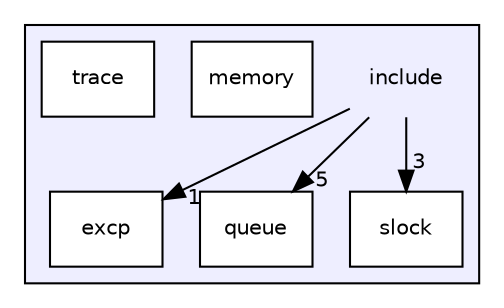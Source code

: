 digraph "include" {
  compound=true
  node [ fontsize="10", fontname="Helvetica"];
  edge [ labelfontsize="10", labelfontname="Helvetica"];
  subgraph clusterdir_d44c64559bbebec7f509842c48db8b23 {
    graph [ bgcolor="#eeeeff", pencolor="black", label="" URL="dir_d44c64559bbebec7f509842c48db8b23.html"];
    dir_d44c64559bbebec7f509842c48db8b23 [shape=plaintext label="include"];
    dir_74ef33ac6bd04e46304142a70c34a953 [shape=box label="excp" color="black" fillcolor="white" style="filled" URL="dir_74ef33ac6bd04e46304142a70c34a953.html"];
    dir_1d52781e224d924275d803a20aa4cb0e [shape=box label="memory" color="black" fillcolor="white" style="filled" URL="dir_1d52781e224d924275d803a20aa4cb0e.html"];
    dir_cac49a9e31bf4f7cd5ab50e2700548d0 [shape=box label="queue" color="black" fillcolor="white" style="filled" URL="dir_cac49a9e31bf4f7cd5ab50e2700548d0.html"];
    dir_b3ba3c378860ab9da17b9ff52769e863 [shape=box label="slock" color="black" fillcolor="white" style="filled" URL="dir_b3ba3c378860ab9da17b9ff52769e863.html"];
    dir_0a88ad4144c488270dceb381ebfd1772 [shape=box label="trace" color="black" fillcolor="white" style="filled" URL="dir_0a88ad4144c488270dceb381ebfd1772.html"];
  }
  dir_d44c64559bbebec7f509842c48db8b23->dir_b3ba3c378860ab9da17b9ff52769e863 [headlabel="3", labeldistance=1.5 headhref="dir_000009_000013.html"];
  dir_d44c64559bbebec7f509842c48db8b23->dir_74ef33ac6bd04e46304142a70c34a953 [headlabel="1", labeldistance=1.5 headhref="dir_000009_000019.html"];
  dir_d44c64559bbebec7f509842c48db8b23->dir_cac49a9e31bf4f7cd5ab50e2700548d0 [headlabel="5", labeldistance=1.5 headhref="dir_000009_000011.html"];
}
